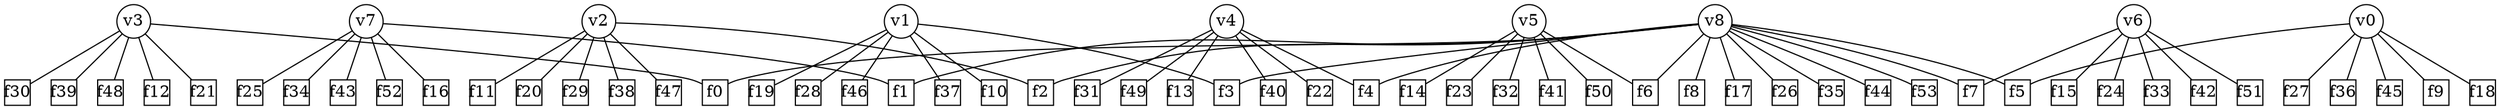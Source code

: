 graph G {
node[shape=circle,width=0.4,fixedsize=true];
	v0;
	v1;
	v2;
	v3;
	v4;
	v5;
	v6;
	v7;
	v8;
node[shape=box,width=0.3,height=0.3,fixedsize=true];
	f0;
	f1;
	f2;
	f3;
	f4;
	f5;
	f6;
	f7;
	f8;
	f9;
	f10;
	f11;
	f12;
	f13;
	f14;
	f15;
	f16;
	f17;
	f18;
	f19;
	f20;
	f21;
	f22;
	f23;
	f24;
	f25;
	f26;
	f27;
	f28;
	f29;
	f30;
	f31;
	f32;
	f33;
	f34;
	f35;
	f36;
	f37;
	f38;
	f39;
	f40;
	f41;
	f42;
	f43;
	f44;
	f45;
	f46;
	f47;
	f48;
	f49;
	f50;
	f51;
	f52;
	f53;
	v0 -- f5;
	v0 -- f9;
	v0 -- f18;
	v0 -- f27;
	v0 -- f36;
	v0 -- f45;
	v1 -- f3;
	v1 -- f10;
	v1 -- f19;
	v1 -- f28;
	v1 -- f37;
	v1 -- f46;
	v2 -- f2;
	v2 -- f11;
	v2 -- f20;
	v2 -- f29;
	v2 -- f38;
	v2 -- f47;
	v3 -- f0;
	v3 -- f12;
	v3 -- f21;
	v3 -- f30;
	v3 -- f39;
	v3 -- f48;
	v4 -- f4;
	v4 -- f13;
	v4 -- f22;
	v4 -- f31;
	v4 -- f40;
	v4 -- f49;
	v5 -- f6;
	v5 -- f14;
	v5 -- f23;
	v5 -- f32;
	v5 -- f41;
	v5 -- f50;
	v6 -- f7;
	v6 -- f15;
	v6 -- f24;
	v6 -- f33;
	v6 -- f42;
	v6 -- f51;
	v7 -- f1;
	v7 -- f16;
	v7 -- f25;
	v7 -- f34;
	v7 -- f43;
	v7 -- f52;
	v8 -- f0;
	v8 -- f1;
	v8 -- f2;
	v8 -- f3;
	v8 -- f4;
	v8 -- f5;
	v8 -- f6;
	v8 -- f7;
	v8 -- f8;
	v8 -- f17;
	v8 -- f26;
	v8 -- f35;
	v8 -- f44;
	v8 -- f53;
}
